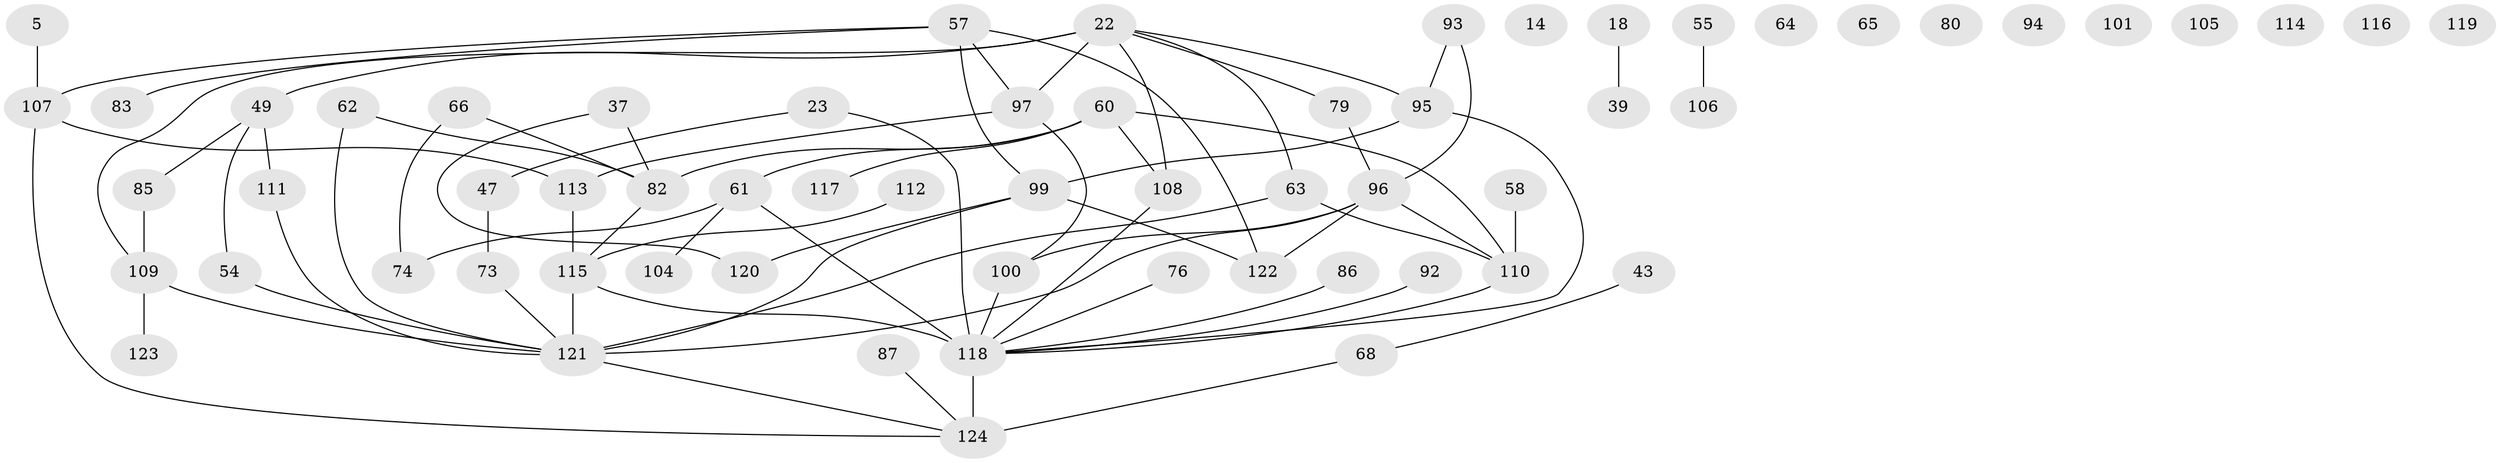 // original degree distribution, {3: 0.23387096774193547, 1: 0.20161290322580644, 2: 0.2661290322580645, 5: 0.04032258064516129, 0: 0.08064516129032258, 4: 0.14516129032258066, 8: 0.008064516129032258, 7: 0.008064516129032258, 6: 0.016129032258064516}
// Generated by graph-tools (version 1.1) at 2025/40/03/09/25 04:40:26]
// undirected, 62 vertices, 76 edges
graph export_dot {
graph [start="1"]
  node [color=gray90,style=filled];
  5;
  14;
  18;
  22;
  23;
  37;
  39;
  43;
  47;
  49 [super="+8"];
  54;
  55;
  57 [super="+52+10"];
  58;
  60 [super="+1+15"];
  61 [super="+42+40"];
  62;
  63 [super="+26+33"];
  64;
  65;
  66;
  68 [super="+41"];
  73;
  74;
  76;
  79;
  80;
  82 [super="+28+51"];
  83;
  85;
  86;
  87;
  92;
  93 [super="+31+35"];
  94;
  95 [super="+89"];
  96 [super="+19+53"];
  97 [super="+2"];
  99 [super="+98"];
  100 [super="+72"];
  101;
  104;
  105;
  106;
  107;
  108 [super="+17+103+70"];
  109 [super="+25+36+71+38"];
  110;
  111;
  112;
  113 [super="+34"];
  114;
  115 [super="+91"];
  116;
  117;
  118 [super="+81+88+77+90"];
  119;
  120;
  121 [super="+50"];
  122 [super="+102"];
  123;
  124 [super="+84"];
  5 -- 107;
  18 -- 39;
  22 -- 49;
  22 -- 79;
  22 -- 97 [weight=2];
  22 -- 109;
  22 -- 63;
  22 -- 95;
  22 -- 108;
  23 -- 47;
  23 -- 118;
  37 -- 120;
  37 -- 82;
  43 -- 68;
  47 -- 73;
  49 -- 54;
  49 -- 85;
  49 -- 111;
  54 -- 121;
  55 -- 106;
  57 -- 83;
  57 -- 97;
  57 -- 107;
  57 -- 99;
  57 -- 122;
  58 -- 110;
  60 -- 108;
  60 -- 117;
  60 -- 110;
  60 -- 61;
  60 -- 82;
  61 -- 104;
  61 -- 74;
  61 -- 118;
  62 -- 121;
  62 -- 82;
  63 -- 110;
  63 -- 121;
  66 -- 74;
  66 -- 82;
  68 -- 124;
  73 -- 121;
  76 -- 118;
  79 -- 96;
  82 -- 115;
  85 -- 109;
  86 -- 118;
  87 -- 124;
  92 -- 118;
  93 -- 96;
  93 -- 95;
  95 -- 118 [weight=2];
  95 -- 99;
  96 -- 100;
  96 -- 121;
  96 -- 122 [weight=2];
  96 -- 110;
  97 -- 113;
  97 -- 100;
  99 -- 120;
  99 -- 122;
  99 -- 121;
  100 -- 118;
  107 -- 113 [weight=2];
  107 -- 124 [weight=2];
  108 -- 118;
  109 -- 121;
  109 -- 123;
  110 -- 118;
  111 -- 121;
  112 -- 115;
  113 -- 115;
  115 -- 121 [weight=2];
  115 -- 118 [weight=3];
  118 -- 124 [weight=5];
  121 -- 124 [weight=2];
}
